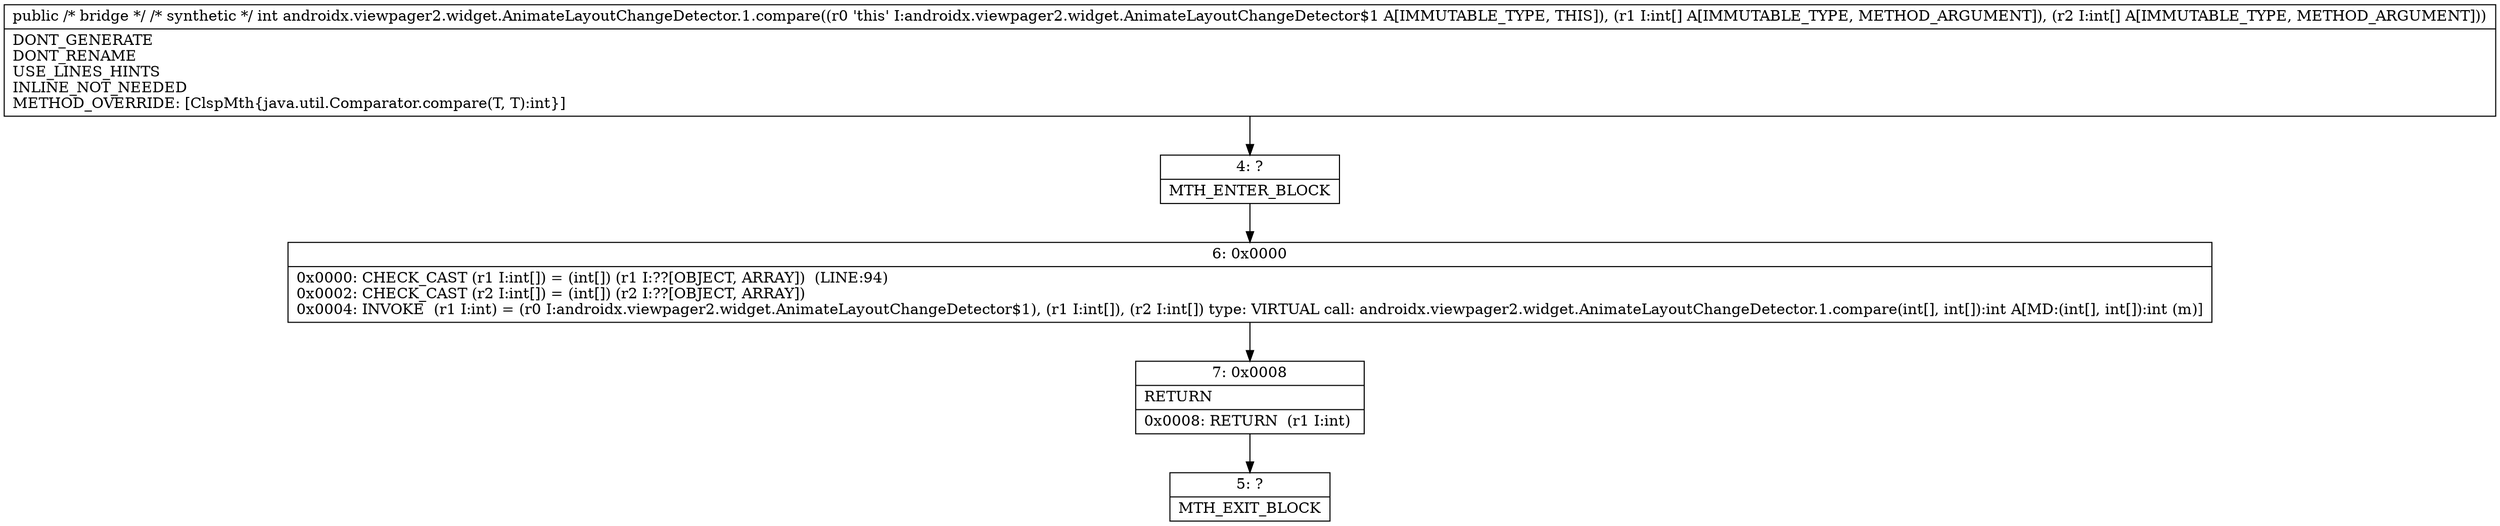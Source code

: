 digraph "CFG forandroidx.viewpager2.widget.AnimateLayoutChangeDetector.1.compare(Ljava\/lang\/Object;Ljava\/lang\/Object;)I" {
Node_4 [shape=record,label="{4\:\ ?|MTH_ENTER_BLOCK\l}"];
Node_6 [shape=record,label="{6\:\ 0x0000|0x0000: CHECK_CAST (r1 I:int[]) = (int[]) (r1 I:??[OBJECT, ARRAY])  (LINE:94)\l0x0002: CHECK_CAST (r2 I:int[]) = (int[]) (r2 I:??[OBJECT, ARRAY]) \l0x0004: INVOKE  (r1 I:int) = (r0 I:androidx.viewpager2.widget.AnimateLayoutChangeDetector$1), (r1 I:int[]), (r2 I:int[]) type: VIRTUAL call: androidx.viewpager2.widget.AnimateLayoutChangeDetector.1.compare(int[], int[]):int A[MD:(int[], int[]):int (m)]\l}"];
Node_7 [shape=record,label="{7\:\ 0x0008|RETURN\l|0x0008: RETURN  (r1 I:int) \l}"];
Node_5 [shape=record,label="{5\:\ ?|MTH_EXIT_BLOCK\l}"];
MethodNode[shape=record,label="{public \/* bridge *\/ \/* synthetic *\/ int androidx.viewpager2.widget.AnimateLayoutChangeDetector.1.compare((r0 'this' I:androidx.viewpager2.widget.AnimateLayoutChangeDetector$1 A[IMMUTABLE_TYPE, THIS]), (r1 I:int[] A[IMMUTABLE_TYPE, METHOD_ARGUMENT]), (r2 I:int[] A[IMMUTABLE_TYPE, METHOD_ARGUMENT]))  | DONT_GENERATE\lDONT_RENAME\lUSE_LINES_HINTS\lINLINE_NOT_NEEDED\lMETHOD_OVERRIDE: [ClspMth\{java.util.Comparator.compare(T, T):int\}]\l}"];
MethodNode -> Node_4;Node_4 -> Node_6;
Node_6 -> Node_7;
Node_7 -> Node_5;
}

